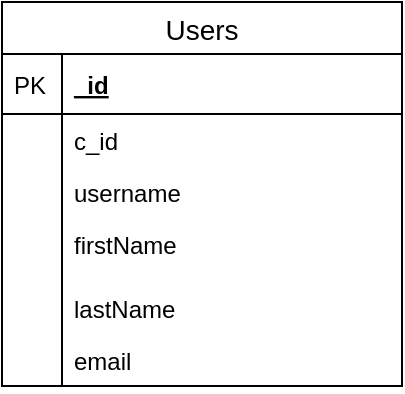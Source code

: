 <mxfile version="13.0.1" type="device"><diagram id="C5RBs43oDa-KdzZeNtuy" name="Page-1"><mxGraphModel dx="1250" dy="579" grid="1" gridSize="10" guides="1" tooltips="1" connect="1" arrows="1" fold="1" page="1" pageScale="1" pageWidth="827" pageHeight="1169" math="0" shadow="0"><root><mxCell id="WIyWlLk6GJQsqaUBKTNV-0"/><mxCell id="WIyWlLk6GJQsqaUBKTNV-1" parent="WIyWlLk6GJQsqaUBKTNV-0"/><mxCell id="-gHIJqgZT8dv6AtOFrdL-0" value="Users" style="swimlane;fontStyle=0;childLayout=stackLayout;horizontal=1;startSize=26;horizontalStack=0;resizeParent=1;resizeParentMax=0;resizeLast=0;collapsible=1;marginBottom=0;align=center;fontSize=14;" vertex="1" parent="WIyWlLk6GJQsqaUBKTNV-1"><mxGeometry x="20" y="50" width="200" height="192" as="geometry"><mxRectangle x="330" y="130" width="70" height="26" as="alternateBounds"/></mxGeometry></mxCell><mxCell id="-gHIJqgZT8dv6AtOFrdL-1" value="_id" style="shape=partialRectangle;top=0;left=0;right=0;bottom=1;align=left;verticalAlign=middle;fillColor=none;spacingLeft=34;spacingRight=4;overflow=hidden;rotatable=0;points=[[0,0.5],[1,0.5]];portConstraint=eastwest;dropTarget=0;fontStyle=5;fontSize=12;" vertex="1" parent="-gHIJqgZT8dv6AtOFrdL-0"><mxGeometry y="26" width="200" height="30" as="geometry"/></mxCell><mxCell id="-gHIJqgZT8dv6AtOFrdL-2" value="PK" style="shape=partialRectangle;top=0;left=0;bottom=0;fillColor=none;align=left;verticalAlign=middle;spacingLeft=4;spacingRight=4;overflow=hidden;rotatable=0;points=[];portConstraint=eastwest;part=1;fontSize=12;" vertex="1" connectable="0" parent="-gHIJqgZT8dv6AtOFrdL-1"><mxGeometry width="30" height="30" as="geometry"/></mxCell><mxCell id="-gHIJqgZT8dv6AtOFrdL-3" value="c_id" style="shape=partialRectangle;top=0;left=0;right=0;bottom=0;align=left;verticalAlign=top;fillColor=none;spacingLeft=34;spacingRight=4;overflow=hidden;rotatable=0;points=[[0,0.5],[1,0.5]];portConstraint=eastwest;dropTarget=0;fontSize=12;" vertex="1" parent="-gHIJqgZT8dv6AtOFrdL-0"><mxGeometry y="56" width="200" height="26" as="geometry"/></mxCell><mxCell id="-gHIJqgZT8dv6AtOFrdL-4" value="" style="shape=partialRectangle;top=0;left=0;bottom=0;fillColor=none;align=left;verticalAlign=top;spacingLeft=4;spacingRight=4;overflow=hidden;rotatable=0;points=[];portConstraint=eastwest;part=1;fontSize=12;" vertex="1" connectable="0" parent="-gHIJqgZT8dv6AtOFrdL-3"><mxGeometry width="30" height="26" as="geometry"/></mxCell><mxCell id="-gHIJqgZT8dv6AtOFrdL-5" value="username" style="shape=partialRectangle;top=0;left=0;right=0;bottom=0;align=left;verticalAlign=top;fillColor=none;spacingLeft=34;spacingRight=4;overflow=hidden;rotatable=0;points=[[0,0.5],[1,0.5]];portConstraint=eastwest;dropTarget=0;fontSize=12;" vertex="1" parent="-gHIJqgZT8dv6AtOFrdL-0"><mxGeometry y="82" width="200" height="26" as="geometry"/></mxCell><mxCell id="-gHIJqgZT8dv6AtOFrdL-6" value="" style="shape=partialRectangle;top=0;left=0;bottom=0;fillColor=none;align=left;verticalAlign=top;spacingLeft=4;spacingRight=4;overflow=hidden;rotatable=0;points=[];portConstraint=eastwest;part=1;fontSize=12;" vertex="1" connectable="0" parent="-gHIJqgZT8dv6AtOFrdL-5"><mxGeometry width="30" height="26" as="geometry"/></mxCell><mxCell id="-gHIJqgZT8dv6AtOFrdL-7" value="firstName&#10;" style="shape=partialRectangle;top=0;left=0;right=0;bottom=0;align=left;verticalAlign=top;fillColor=none;spacingLeft=34;spacingRight=4;overflow=hidden;rotatable=0;points=[[0,0.5],[1,0.5]];portConstraint=eastwest;dropTarget=0;fontSize=12;" vertex="1" parent="-gHIJqgZT8dv6AtOFrdL-0"><mxGeometry y="108" width="200" height="22" as="geometry"/></mxCell><mxCell id="-gHIJqgZT8dv6AtOFrdL-8" value="" style="shape=partialRectangle;top=0;left=0;bottom=0;fillColor=none;align=left;verticalAlign=top;spacingLeft=4;spacingRight=4;overflow=hidden;rotatable=0;points=[];portConstraint=eastwest;part=1;fontSize=12;" vertex="1" connectable="0" parent="-gHIJqgZT8dv6AtOFrdL-7"><mxGeometry width="30" height="22" as="geometry"/></mxCell><mxCell id="-gHIJqgZT8dv6AtOFrdL-9" value="" style="shape=partialRectangle;top=0;left=0;right=0;bottom=0;align=left;verticalAlign=top;fillColor=none;spacingLeft=34;spacingRight=4;overflow=hidden;rotatable=0;points=[[0,0.5],[1,0.5]];portConstraint=eastwest;dropTarget=0;fontSize=12;" vertex="1" parent="-gHIJqgZT8dv6AtOFrdL-0"><mxGeometry y="130" width="200" height="10" as="geometry"/></mxCell><mxCell id="-gHIJqgZT8dv6AtOFrdL-10" value="" style="shape=partialRectangle;top=0;left=0;bottom=0;fillColor=none;align=left;verticalAlign=top;spacingLeft=4;spacingRight=4;overflow=hidden;rotatable=0;points=[];portConstraint=eastwest;part=1;fontSize=12;" vertex="1" connectable="0" parent="-gHIJqgZT8dv6AtOFrdL-9"><mxGeometry width="30" height="10" as="geometry"/></mxCell><mxCell id="-gHIJqgZT8dv6AtOFrdL-24" value="lastName" style="shape=partialRectangle;top=0;left=0;right=0;bottom=0;align=left;verticalAlign=top;fillColor=none;spacingLeft=34;spacingRight=4;overflow=hidden;rotatable=0;points=[[0,0.5],[1,0.5]];portConstraint=eastwest;dropTarget=0;fontSize=12;" vertex="1" parent="-gHIJqgZT8dv6AtOFrdL-0"><mxGeometry y="140" width="200" height="26" as="geometry"/></mxCell><mxCell id="-gHIJqgZT8dv6AtOFrdL-25" value="" style="shape=partialRectangle;top=0;left=0;bottom=0;fillColor=none;align=left;verticalAlign=top;spacingLeft=4;spacingRight=4;overflow=hidden;rotatable=0;points=[];portConstraint=eastwest;part=1;fontSize=12;" vertex="1" connectable="0" parent="-gHIJqgZT8dv6AtOFrdL-24"><mxGeometry width="30" height="26" as="geometry"/></mxCell><mxCell id="-gHIJqgZT8dv6AtOFrdL-26" value="email&#10;" style="shape=partialRectangle;top=0;left=0;right=0;bottom=0;align=left;verticalAlign=top;fillColor=none;spacingLeft=34;spacingRight=4;overflow=hidden;rotatable=0;points=[[0,0.5],[1,0.5]];portConstraint=eastwest;dropTarget=0;fontSize=12;" vertex="1" parent="-gHIJqgZT8dv6AtOFrdL-0"><mxGeometry y="166" width="200" height="26" as="geometry"/></mxCell><mxCell id="-gHIJqgZT8dv6AtOFrdL-27" value="" style="shape=partialRectangle;top=0;left=0;bottom=0;fillColor=none;align=left;verticalAlign=top;spacingLeft=4;spacingRight=4;overflow=hidden;rotatable=0;points=[];portConstraint=eastwest;part=1;fontSize=12;" vertex="1" connectable="0" parent="-gHIJqgZT8dv6AtOFrdL-26"><mxGeometry width="30" height="26" as="geometry"/></mxCell></root></mxGraphModel></diagram></mxfile>